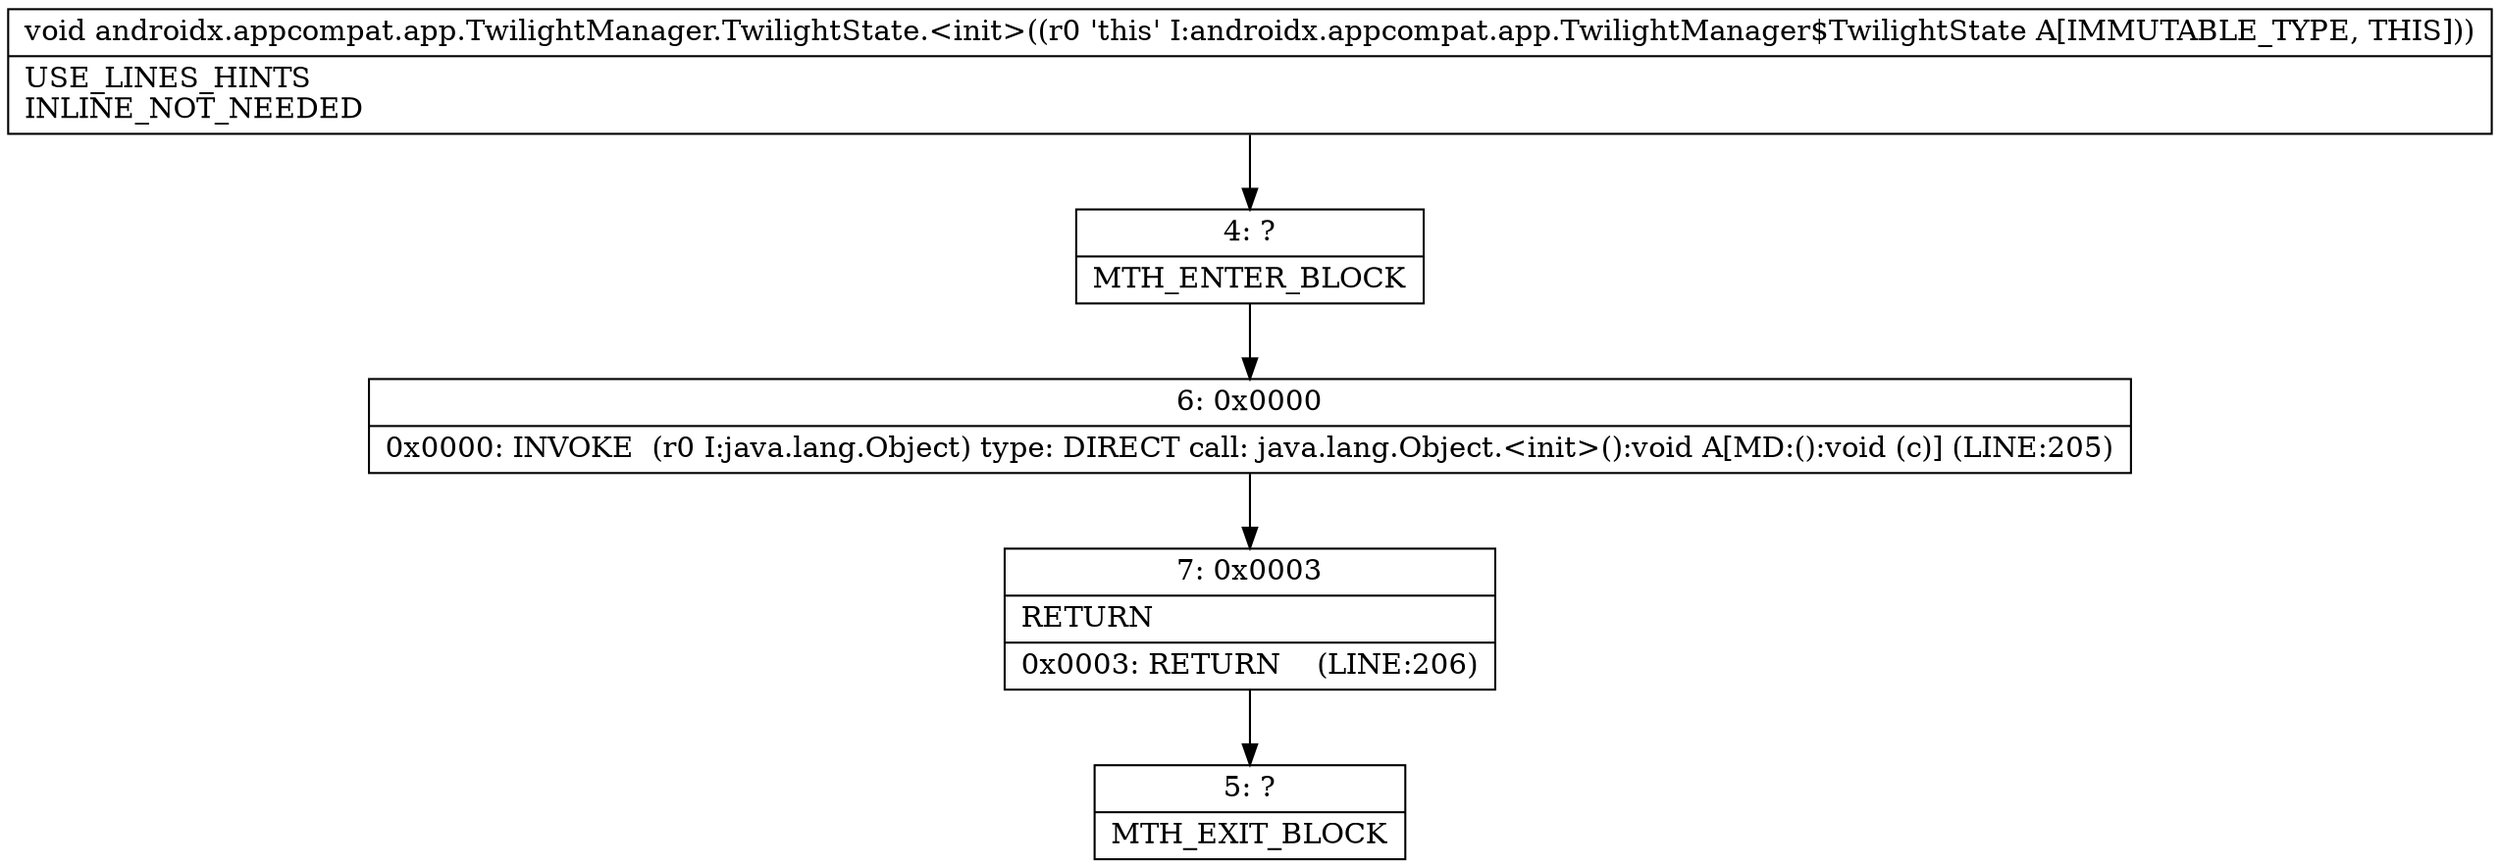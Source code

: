 digraph "CFG forandroidx.appcompat.app.TwilightManager.TwilightState.\<init\>()V" {
Node_4 [shape=record,label="{4\:\ ?|MTH_ENTER_BLOCK\l}"];
Node_6 [shape=record,label="{6\:\ 0x0000|0x0000: INVOKE  (r0 I:java.lang.Object) type: DIRECT call: java.lang.Object.\<init\>():void A[MD:():void (c)] (LINE:205)\l}"];
Node_7 [shape=record,label="{7\:\ 0x0003|RETURN\l|0x0003: RETURN    (LINE:206)\l}"];
Node_5 [shape=record,label="{5\:\ ?|MTH_EXIT_BLOCK\l}"];
MethodNode[shape=record,label="{void androidx.appcompat.app.TwilightManager.TwilightState.\<init\>((r0 'this' I:androidx.appcompat.app.TwilightManager$TwilightState A[IMMUTABLE_TYPE, THIS]))  | USE_LINES_HINTS\lINLINE_NOT_NEEDED\l}"];
MethodNode -> Node_4;Node_4 -> Node_6;
Node_6 -> Node_7;
Node_7 -> Node_5;
}

